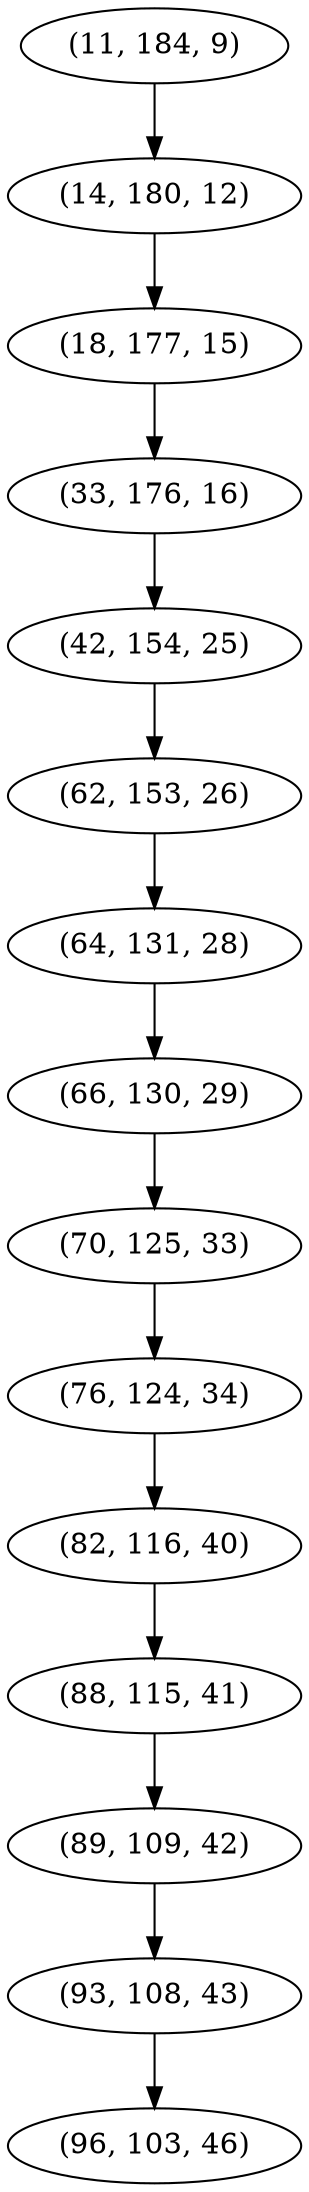 digraph tree {
    "(11, 184, 9)";
    "(14, 180, 12)";
    "(18, 177, 15)";
    "(33, 176, 16)";
    "(42, 154, 25)";
    "(62, 153, 26)";
    "(64, 131, 28)";
    "(66, 130, 29)";
    "(70, 125, 33)";
    "(76, 124, 34)";
    "(82, 116, 40)";
    "(88, 115, 41)";
    "(89, 109, 42)";
    "(93, 108, 43)";
    "(96, 103, 46)";
    "(11, 184, 9)" -> "(14, 180, 12)";
    "(14, 180, 12)" -> "(18, 177, 15)";
    "(18, 177, 15)" -> "(33, 176, 16)";
    "(33, 176, 16)" -> "(42, 154, 25)";
    "(42, 154, 25)" -> "(62, 153, 26)";
    "(62, 153, 26)" -> "(64, 131, 28)";
    "(64, 131, 28)" -> "(66, 130, 29)";
    "(66, 130, 29)" -> "(70, 125, 33)";
    "(70, 125, 33)" -> "(76, 124, 34)";
    "(76, 124, 34)" -> "(82, 116, 40)";
    "(82, 116, 40)" -> "(88, 115, 41)";
    "(88, 115, 41)" -> "(89, 109, 42)";
    "(89, 109, 42)" -> "(93, 108, 43)";
    "(93, 108, 43)" -> "(96, 103, 46)";
}
